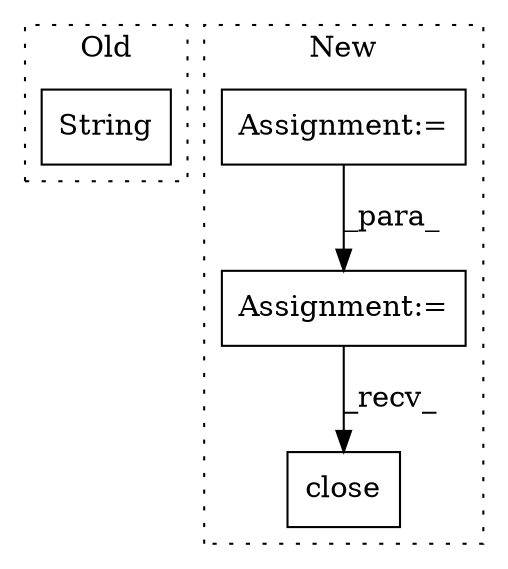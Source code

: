 digraph G {
subgraph cluster0 {
1 [label="String" a="32" s="6089,6107" l="7,1" shape="box"];
label = "Old";
style="dotted";
}
subgraph cluster1 {
2 [label="close" a="32" s="7338" l="7" shape="box"];
3 [label="Assignment:=" a="7" s="2753" l="1" shape="box"];
4 [label="Assignment:=" a="7" s="2619" l="1" shape="box"];
label = "New";
style="dotted";
}
3 -> 2 [label="_recv_"];
4 -> 3 [label="_para_"];
}